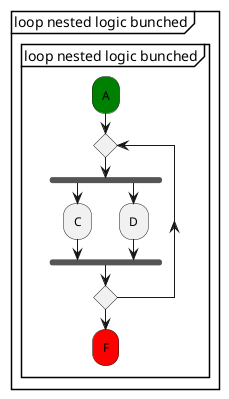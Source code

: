 @startuml
partition "loop nested logic bunched" {
    group "loop nested logic bunched"
        #green:A;
        repeat
            fork
                :C;
            fork again
                :D;
            end fork
        repeat while
        #red:F;
    end group
}
@enduml